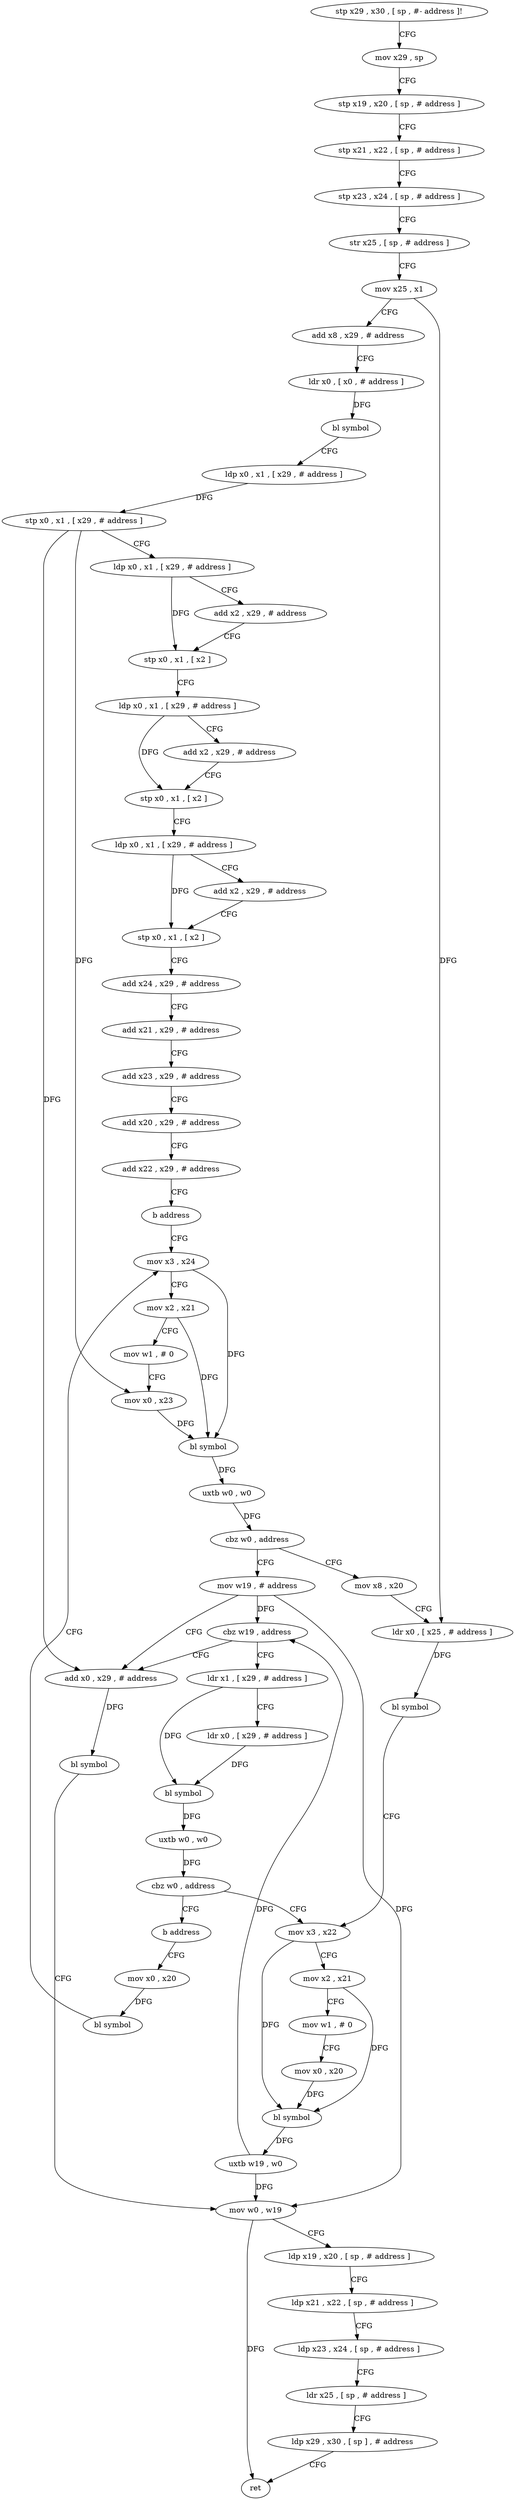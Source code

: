 digraph "func" {
"85484" [label = "stp x29 , x30 , [ sp , #- address ]!" ]
"85488" [label = "mov x29 , sp" ]
"85492" [label = "stp x19 , x20 , [ sp , # address ]" ]
"85496" [label = "stp x21 , x22 , [ sp , # address ]" ]
"85500" [label = "stp x23 , x24 , [ sp , # address ]" ]
"85504" [label = "str x25 , [ sp , # address ]" ]
"85508" [label = "mov x25 , x1" ]
"85512" [label = "add x8 , x29 , # address" ]
"85516" [label = "ldr x0 , [ x0 , # address ]" ]
"85520" [label = "bl symbol" ]
"85524" [label = "ldp x0 , x1 , [ x29 , # address ]" ]
"85528" [label = "stp x0 , x1 , [ x29 , # address ]" ]
"85532" [label = "ldp x0 , x1 , [ x29 , # address ]" ]
"85536" [label = "add x2 , x29 , # address" ]
"85540" [label = "stp x0 , x1 , [ x2 ]" ]
"85544" [label = "ldp x0 , x1 , [ x29 , # address ]" ]
"85548" [label = "add x2 , x29 , # address" ]
"85552" [label = "stp x0 , x1 , [ x2 ]" ]
"85556" [label = "ldp x0 , x1 , [ x29 , # address ]" ]
"85560" [label = "add x2 , x29 , # address" ]
"85564" [label = "stp x0 , x1 , [ x2 ]" ]
"85568" [label = "add x24 , x29 , # address" ]
"85572" [label = "add x21 , x29 , # address" ]
"85576" [label = "add x23 , x29 , # address" ]
"85580" [label = "add x20 , x29 , # address" ]
"85584" [label = "add x22 , x29 , # address" ]
"85588" [label = "b address" ]
"85640" [label = "mov x3 , x24" ]
"85644" [label = "mov x2 , x21" ]
"85648" [label = "mov w1 , # 0" ]
"85652" [label = "mov x0 , x23" ]
"85656" [label = "bl symbol" ]
"85660" [label = "uxtb w0 , w0" ]
"85664" [label = "cbz w0 , address" ]
"85592" [label = "mov w19 , # address" ]
"85668" [label = "mov x8 , x20" ]
"85596" [label = "add x0 , x29 , # address" ]
"85672" [label = "ldr x0 , [ x25 , # address ]" ]
"85676" [label = "bl symbol" ]
"85680" [label = "mov x3 , x22" ]
"85600" [label = "bl symbol" ]
"85604" [label = "mov w0 , w19" ]
"85608" [label = "ldp x19 , x20 , [ sp , # address ]" ]
"85612" [label = "ldp x21 , x22 , [ sp , # address ]" ]
"85616" [label = "ldp x23 , x24 , [ sp , # address ]" ]
"85620" [label = "ldr x25 , [ sp , # address ]" ]
"85624" [label = "ldp x29 , x30 , [ sp ] , # address" ]
"85628" [label = "ret" ]
"85708" [label = "ldr x1 , [ x29 , # address ]" ]
"85712" [label = "ldr x0 , [ x29 , # address ]" ]
"85716" [label = "bl symbol" ]
"85720" [label = "uxtb w0 , w0" ]
"85724" [label = "cbz w0 , address" ]
"85728" [label = "b address" ]
"85684" [label = "mov x2 , x21" ]
"85688" [label = "mov w1 , # 0" ]
"85692" [label = "mov x0 , x20" ]
"85696" [label = "bl symbol" ]
"85700" [label = "uxtb w19 , w0" ]
"85704" [label = "cbz w19 , address" ]
"85632" [label = "mov x0 , x20" ]
"85636" [label = "bl symbol" ]
"85484" -> "85488" [ label = "CFG" ]
"85488" -> "85492" [ label = "CFG" ]
"85492" -> "85496" [ label = "CFG" ]
"85496" -> "85500" [ label = "CFG" ]
"85500" -> "85504" [ label = "CFG" ]
"85504" -> "85508" [ label = "CFG" ]
"85508" -> "85512" [ label = "CFG" ]
"85508" -> "85672" [ label = "DFG" ]
"85512" -> "85516" [ label = "CFG" ]
"85516" -> "85520" [ label = "DFG" ]
"85520" -> "85524" [ label = "CFG" ]
"85524" -> "85528" [ label = "DFG" ]
"85528" -> "85532" [ label = "CFG" ]
"85528" -> "85652" [ label = "DFG" ]
"85528" -> "85596" [ label = "DFG" ]
"85532" -> "85536" [ label = "CFG" ]
"85532" -> "85540" [ label = "DFG" ]
"85536" -> "85540" [ label = "CFG" ]
"85540" -> "85544" [ label = "CFG" ]
"85544" -> "85548" [ label = "CFG" ]
"85544" -> "85552" [ label = "DFG" ]
"85548" -> "85552" [ label = "CFG" ]
"85552" -> "85556" [ label = "CFG" ]
"85556" -> "85560" [ label = "CFG" ]
"85556" -> "85564" [ label = "DFG" ]
"85560" -> "85564" [ label = "CFG" ]
"85564" -> "85568" [ label = "CFG" ]
"85568" -> "85572" [ label = "CFG" ]
"85572" -> "85576" [ label = "CFG" ]
"85576" -> "85580" [ label = "CFG" ]
"85580" -> "85584" [ label = "CFG" ]
"85584" -> "85588" [ label = "CFG" ]
"85588" -> "85640" [ label = "CFG" ]
"85640" -> "85644" [ label = "CFG" ]
"85640" -> "85656" [ label = "DFG" ]
"85644" -> "85648" [ label = "CFG" ]
"85644" -> "85656" [ label = "DFG" ]
"85648" -> "85652" [ label = "CFG" ]
"85652" -> "85656" [ label = "DFG" ]
"85656" -> "85660" [ label = "DFG" ]
"85660" -> "85664" [ label = "DFG" ]
"85664" -> "85592" [ label = "CFG" ]
"85664" -> "85668" [ label = "CFG" ]
"85592" -> "85596" [ label = "CFG" ]
"85592" -> "85604" [ label = "DFG" ]
"85592" -> "85704" [ label = "DFG" ]
"85668" -> "85672" [ label = "CFG" ]
"85596" -> "85600" [ label = "DFG" ]
"85672" -> "85676" [ label = "DFG" ]
"85676" -> "85680" [ label = "CFG" ]
"85680" -> "85684" [ label = "CFG" ]
"85680" -> "85696" [ label = "DFG" ]
"85600" -> "85604" [ label = "CFG" ]
"85604" -> "85608" [ label = "CFG" ]
"85604" -> "85628" [ label = "DFG" ]
"85608" -> "85612" [ label = "CFG" ]
"85612" -> "85616" [ label = "CFG" ]
"85616" -> "85620" [ label = "CFG" ]
"85620" -> "85624" [ label = "CFG" ]
"85624" -> "85628" [ label = "CFG" ]
"85708" -> "85712" [ label = "CFG" ]
"85708" -> "85716" [ label = "DFG" ]
"85712" -> "85716" [ label = "DFG" ]
"85716" -> "85720" [ label = "DFG" ]
"85720" -> "85724" [ label = "DFG" ]
"85724" -> "85680" [ label = "CFG" ]
"85724" -> "85728" [ label = "CFG" ]
"85728" -> "85632" [ label = "CFG" ]
"85684" -> "85688" [ label = "CFG" ]
"85684" -> "85696" [ label = "DFG" ]
"85688" -> "85692" [ label = "CFG" ]
"85692" -> "85696" [ label = "DFG" ]
"85696" -> "85700" [ label = "DFG" ]
"85700" -> "85704" [ label = "DFG" ]
"85700" -> "85604" [ label = "DFG" ]
"85704" -> "85596" [ label = "CFG" ]
"85704" -> "85708" [ label = "CFG" ]
"85632" -> "85636" [ label = "DFG" ]
"85636" -> "85640" [ label = "CFG" ]
}
